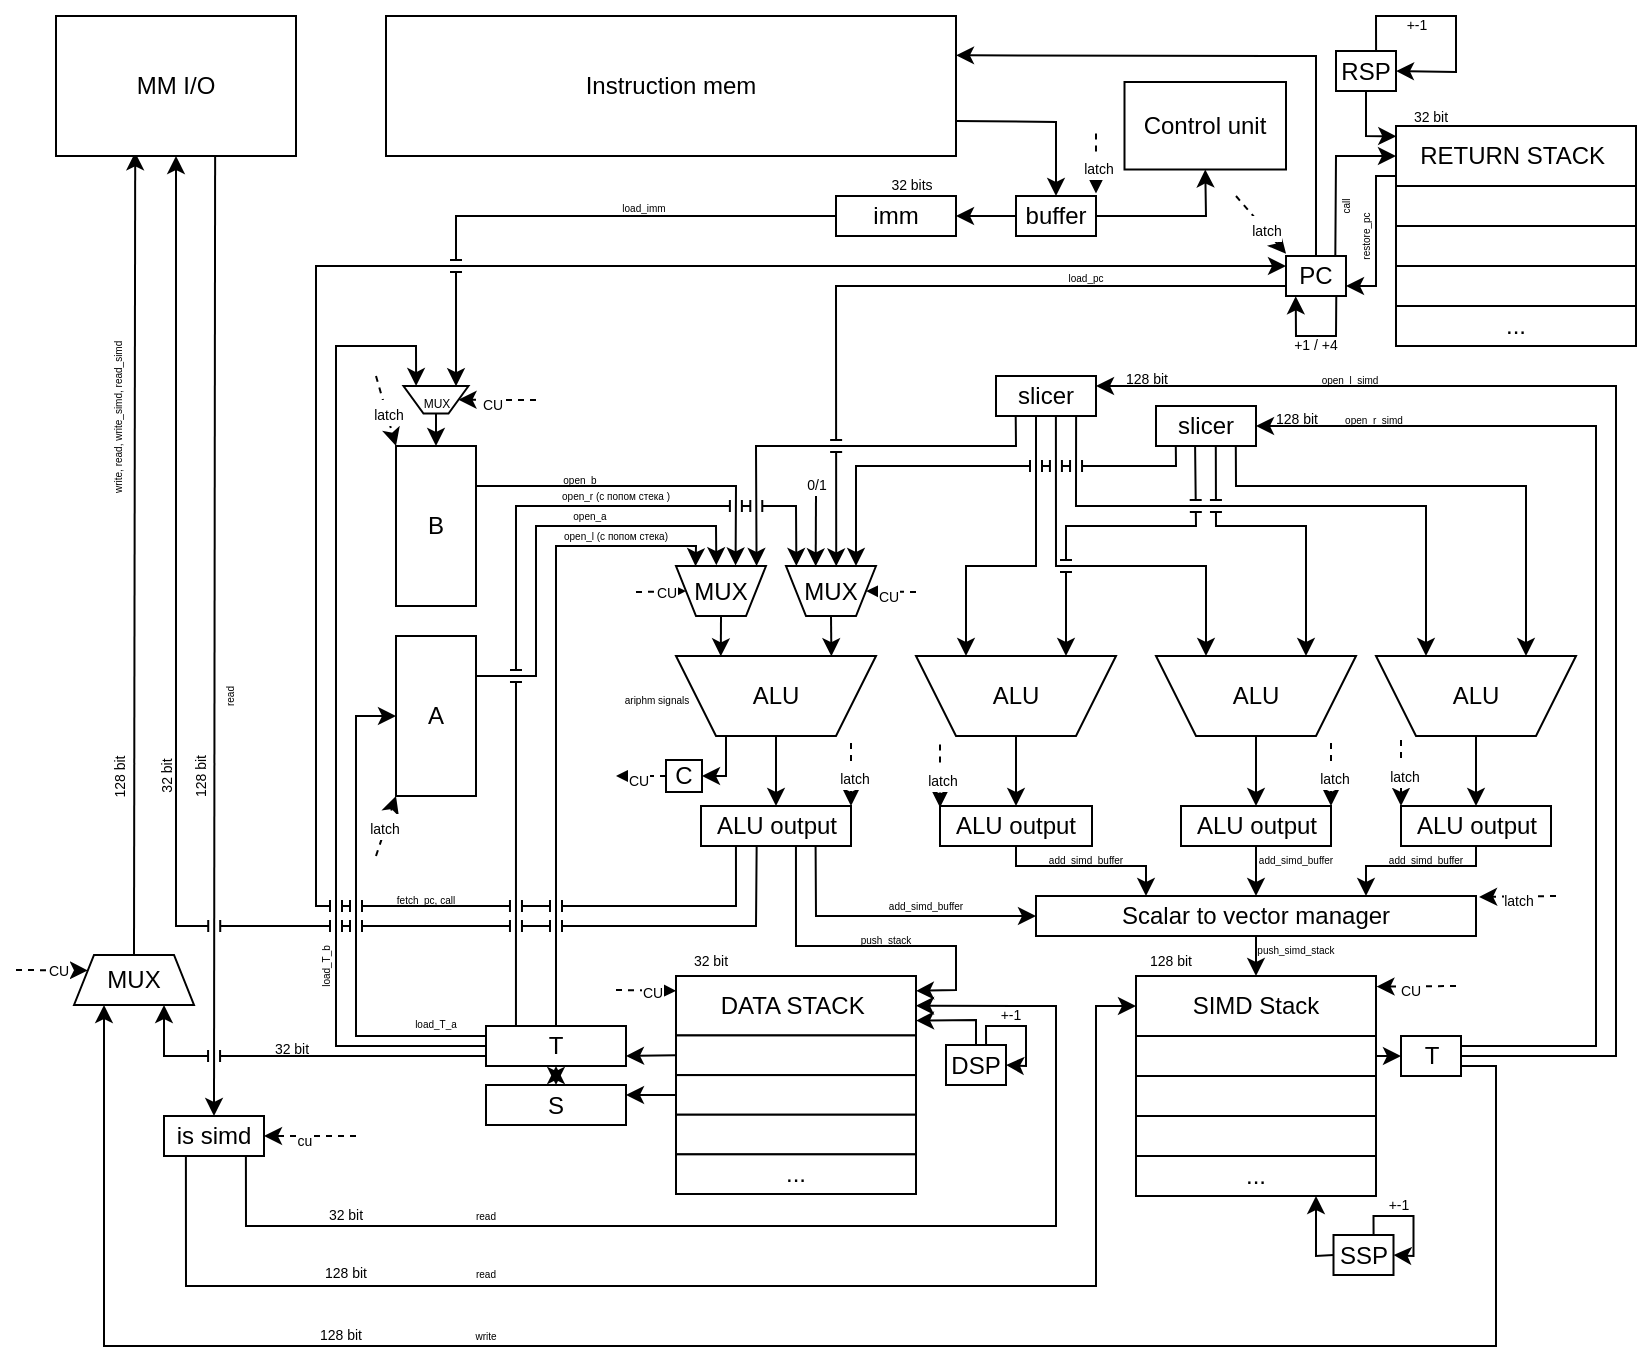 <mxfile version="27.1.6">
  <diagram name="Страница — 1" id="JnpaPxaXQyiIW6cOUBVI">
    <mxGraphModel dx="1426" dy="751" grid="1" gridSize="10" guides="1" tooltips="1" connect="1" arrows="1" fold="1" page="1" pageScale="1" pageWidth="827" pageHeight="1169" math="0" shadow="0">
      <root>
        <mxCell id="0" />
        <mxCell id="1" parent="0" />
        <mxCell id="nMO1Z7atDTx5WmmdcygW-94" value="" style="endArrow=classic;html=1;rounded=0;entryX=0.105;entryY=1.001;entryDx=0;entryDy=0;jumpStyle=line;entryPerimeter=0;exitX=0.197;exitY=0.997;exitDx=0;exitDy=0;exitPerimeter=0;" edge="1" parent="1" source="nMO1Z7atDTx5WmmdcygW-88" target="nMO1Z7atDTx5WmmdcygW-34">
          <mxGeometry width="50" height="50" relative="1" as="geometry">
            <mxPoint x="979.93" y="725" as="sourcePoint" />
            <mxPoint x="979.93" y="745" as="targetPoint" />
            <Array as="points">
              <mxPoint x="980" y="745" />
              <mxPoint x="850" y="745" />
            </Array>
          </mxGeometry>
        </mxCell>
        <mxCell id="nMO1Z7atDTx5WmmdcygW-2" value="C" style="rounded=0;whiteSpace=wrap;html=1;" vertex="1" parent="1">
          <mxGeometry x="805" y="902" width="18" height="16" as="geometry" />
        </mxCell>
        <mxCell id="nMO1Z7atDTx5WmmdcygW-3" value="АLU" style="shape=trapezoid;perimeter=trapezoidPerimeter;whiteSpace=wrap;html=1;fixedSize=1;size=20;direction=west;" vertex="1" parent="1">
          <mxGeometry x="810" y="850" width="100" height="40" as="geometry" />
        </mxCell>
        <mxCell id="nMO1Z7atDTx5WmmdcygW-4" value="B" style="rounded=0;whiteSpace=wrap;html=1;" vertex="1" parent="1">
          <mxGeometry x="670" y="745" width="40" height="80" as="geometry" />
        </mxCell>
        <mxCell id="nMO1Z7atDTx5WmmdcygW-5" value="" style="endArrow=classic;html=1;rounded=0;exitX=0.75;exitY=0;exitDx=0;exitDy=0;entryX=1;entryY=0.5;entryDx=0;entryDy=0;" edge="1" parent="1" source="nMO1Z7atDTx5WmmdcygW-3" target="nMO1Z7atDTx5WmmdcygW-2">
          <mxGeometry width="50" height="50" relative="1" as="geometry">
            <mxPoint x="885" y="960" as="sourcePoint" />
            <mxPoint x="935" y="910" as="targetPoint" />
            <Array as="points">
              <mxPoint x="835" y="910" />
            </Array>
          </mxGeometry>
        </mxCell>
        <mxCell id="nMO1Z7atDTx5WmmdcygW-7" value="T" style="rounded=0;whiteSpace=wrap;html=1;" vertex="1" parent="1">
          <mxGeometry x="715" y="1035" width="70" height="20" as="geometry" />
        </mxCell>
        <mxCell id="nMO1Z7atDTx5WmmdcygW-8" value="" style="group" vertex="1" connectable="0" parent="1">
          <mxGeometry x="810" y="1010" width="120" height="109" as="geometry" />
        </mxCell>
        <mxCell id="nMO1Z7atDTx5WmmdcygW-9" value="DATA STACK&amp;nbsp;" style="rounded=0;whiteSpace=wrap;html=1;" vertex="1" parent="nMO1Z7atDTx5WmmdcygW-8">
          <mxGeometry width="120" height="29.727" as="geometry" />
        </mxCell>
        <mxCell id="nMO1Z7atDTx5WmmdcygW-10" value="" style="rounded=0;whiteSpace=wrap;html=1;" vertex="1" parent="nMO1Z7atDTx5WmmdcygW-8">
          <mxGeometry y="29.727" width="120" height="19.818" as="geometry" />
        </mxCell>
        <mxCell id="nMO1Z7atDTx5WmmdcygW-11" value="" style="rounded=0;whiteSpace=wrap;html=1;" vertex="1" parent="nMO1Z7atDTx5WmmdcygW-8">
          <mxGeometry y="49.545" width="120" height="19.818" as="geometry" />
        </mxCell>
        <mxCell id="nMO1Z7atDTx5WmmdcygW-12" value="" style="rounded=0;whiteSpace=wrap;html=1;" vertex="1" parent="nMO1Z7atDTx5WmmdcygW-8">
          <mxGeometry y="69.364" width="120" height="19.818" as="geometry" />
        </mxCell>
        <mxCell id="nMO1Z7atDTx5WmmdcygW-13" value="..." style="rounded=0;whiteSpace=wrap;html=1;" vertex="1" parent="nMO1Z7atDTx5WmmdcygW-8">
          <mxGeometry y="89.182" width="120" height="19.818" as="geometry" />
        </mxCell>
        <mxCell id="nMO1Z7atDTx5WmmdcygW-14" value="" style="group" vertex="1" connectable="0" parent="1">
          <mxGeometry x="1170" y="585" width="120" height="110" as="geometry" />
        </mxCell>
        <mxCell id="nMO1Z7atDTx5WmmdcygW-15" value="RETURN STACK&amp;nbsp;" style="rounded=0;whiteSpace=wrap;html=1;" vertex="1" parent="nMO1Z7atDTx5WmmdcygW-14">
          <mxGeometry width="120" height="30" as="geometry" />
        </mxCell>
        <mxCell id="nMO1Z7atDTx5WmmdcygW-16" value="" style="rounded=0;whiteSpace=wrap;html=1;" vertex="1" parent="nMO1Z7atDTx5WmmdcygW-14">
          <mxGeometry y="30" width="120" height="20" as="geometry" />
        </mxCell>
        <mxCell id="nMO1Z7atDTx5WmmdcygW-17" value="" style="rounded=0;whiteSpace=wrap;html=1;" vertex="1" parent="nMO1Z7atDTx5WmmdcygW-14">
          <mxGeometry y="50" width="120" height="20" as="geometry" />
        </mxCell>
        <mxCell id="nMO1Z7atDTx5WmmdcygW-18" value="" style="rounded=0;whiteSpace=wrap;html=1;" vertex="1" parent="nMO1Z7atDTx5WmmdcygW-14">
          <mxGeometry y="70" width="120" height="20" as="geometry" />
        </mxCell>
        <mxCell id="nMO1Z7atDTx5WmmdcygW-19" value="..." style="rounded=0;whiteSpace=wrap;html=1;" vertex="1" parent="nMO1Z7atDTx5WmmdcygW-14">
          <mxGeometry y="90" width="120" height="20" as="geometry" />
        </mxCell>
        <mxCell id="nMO1Z7atDTx5WmmdcygW-20" value="" style="endArrow=classic;html=1;rounded=0;exitX=0;exitY=0.5;exitDx=0;exitDy=0;entryX=1;entryY=0.75;entryDx=0;entryDy=0;" edge="1" parent="1" source="nMO1Z7atDTx5WmmdcygW-10" target="nMO1Z7atDTx5WmmdcygW-7">
          <mxGeometry width="50" height="50" relative="1" as="geometry">
            <mxPoint x="830" y="1105" as="sourcePoint" />
            <mxPoint x="880" y="1055" as="targetPoint" />
          </mxGeometry>
        </mxCell>
        <mxCell id="nMO1Z7atDTx5WmmdcygW-21" value="" style="endArrow=classic;html=1;rounded=0;exitX=0.5;exitY=0;exitDx=0;exitDy=0;entryX=1;entryY=0.75;entryDx=0;entryDy=0;" edge="1" parent="1" source="nMO1Z7atDTx5WmmdcygW-28" target="nMO1Z7atDTx5WmmdcygW-9">
          <mxGeometry width="50" height="50" relative="1" as="geometry">
            <mxPoint x="1055" y="1145" as="sourcePoint" />
            <mxPoint x="915" y="1032.295" as="targetPoint" />
            <Array as="points">
              <mxPoint x="960" y="1032" />
            </Array>
          </mxGeometry>
        </mxCell>
        <mxCell id="nMO1Z7atDTx5WmmdcygW-22" value="" style="endArrow=classic;html=1;rounded=0;exitX=0.5;exitY=1;exitDx=0;exitDy=0;entryX=0.001;entryY=0.171;entryDx=0;entryDy=0;entryPerimeter=0;" edge="1" parent="1" source="nMO1Z7atDTx5WmmdcygW-25" target="nMO1Z7atDTx5WmmdcygW-15">
          <mxGeometry width="50" height="50" relative="1" as="geometry">
            <mxPoint x="1465" y="665" as="sourcePoint" />
            <mxPoint x="1170" y="520" as="targetPoint" />
            <Array as="points">
              <mxPoint x="1155" y="590" />
            </Array>
          </mxGeometry>
        </mxCell>
        <mxCell id="nMO1Z7atDTx5WmmdcygW-23" value="A" style="rounded=0;whiteSpace=wrap;html=1;" vertex="1" parent="1">
          <mxGeometry x="670" y="840" width="40" height="80" as="geometry" />
        </mxCell>
        <mxCell id="nMO1Z7atDTx5WmmdcygW-24" value="+-1" style="text;html=1;align=center;verticalAlign=middle;whiteSpace=wrap;rounded=0;fontSize=7;" vertex="1" parent="1">
          <mxGeometry x="1172.5" y="530" width="15" height="10" as="geometry" />
        </mxCell>
        <mxCell id="nMO1Z7atDTx5WmmdcygW-25" value="RSP" style="rounded=0;whiteSpace=wrap;html=1;" vertex="1" parent="1">
          <mxGeometry x="1140" y="547.5" width="30" height="20" as="geometry" />
        </mxCell>
        <mxCell id="nMO1Z7atDTx5WmmdcygW-26" value="" style="endArrow=classic;html=1;rounded=0;exitX=0.668;exitY=0.009;exitDx=0;exitDy=0;entryX=1;entryY=0.5;entryDx=0;entryDy=0;exitPerimeter=0;" edge="1" parent="1" source="nMO1Z7atDTx5WmmdcygW-25" target="nMO1Z7atDTx5WmmdcygW-25">
          <mxGeometry width="50" height="50" relative="1" as="geometry">
            <mxPoint x="1213.75" y="436.5" as="sourcePoint" />
            <mxPoint x="1228.75" y="441.5" as="targetPoint" />
            <Array as="points">
              <mxPoint x="1160" y="530" />
              <mxPoint x="1200" y="530" />
              <mxPoint x="1200" y="558" />
            </Array>
          </mxGeometry>
        </mxCell>
        <mxCell id="nMO1Z7atDTx5WmmdcygW-27" value="+-1" style="text;html=1;align=center;verticalAlign=middle;whiteSpace=wrap;rounded=0;fontSize=7;" vertex="1" parent="1">
          <mxGeometry x="970" y="1025" width="15" height="10" as="geometry" />
        </mxCell>
        <mxCell id="nMO1Z7atDTx5WmmdcygW-28" value="DSP" style="rounded=0;whiteSpace=wrap;html=1;" vertex="1" parent="1">
          <mxGeometry x="945" y="1044.5" width="30" height="20" as="geometry" />
        </mxCell>
        <mxCell id="nMO1Z7atDTx5WmmdcygW-29" value="" style="endArrow=classic;html=1;rounded=0;exitX=0.668;exitY=0.009;exitDx=0;exitDy=0;entryX=1;entryY=0.5;entryDx=0;entryDy=0;exitPerimeter=0;" edge="1" parent="1" source="nMO1Z7atDTx5WmmdcygW-28" target="nMO1Z7atDTx5WmmdcygW-28">
          <mxGeometry width="50" height="50" relative="1" as="geometry">
            <mxPoint x="975" y="1039.5" as="sourcePoint" />
            <mxPoint x="990" y="1044.5" as="targetPoint" />
            <Array as="points">
              <mxPoint x="965" y="1035" />
              <mxPoint x="985" y="1035" />
              <mxPoint x="985" y="1055" />
            </Array>
          </mxGeometry>
        </mxCell>
        <mxCell id="nMO1Z7atDTx5WmmdcygW-30" value="S" style="rounded=0;whiteSpace=wrap;html=1;" vertex="1" parent="1">
          <mxGeometry x="715" y="1064.5" width="70" height="20" as="geometry" />
        </mxCell>
        <mxCell id="nMO1Z7atDTx5WmmdcygW-31" value="" style="endArrow=classic;html=1;rounded=0;exitX=0;exitY=0.5;exitDx=0;exitDy=0;entryX=1;entryY=0.25;entryDx=0;entryDy=0;" edge="1" parent="1" source="nMO1Z7atDTx5WmmdcygW-11" target="nMO1Z7atDTx5WmmdcygW-30">
          <mxGeometry width="50" height="50" relative="1" as="geometry">
            <mxPoint x="935" y="1050" as="sourcePoint" />
            <mxPoint x="840" y="1075" as="targetPoint" />
          </mxGeometry>
        </mxCell>
        <mxCell id="nMO1Z7atDTx5WmmdcygW-32" value="" style="endArrow=classic;html=1;rounded=0;exitX=1;exitY=0.25;exitDx=0;exitDy=0;entryX=0.338;entryY=1.011;entryDx=0;entryDy=0;entryPerimeter=0;" edge="1" parent="1" source="nMO1Z7atDTx5WmmdcygW-4" target="nMO1Z7atDTx5WmmdcygW-34">
          <mxGeometry width="50" height="50" relative="1" as="geometry">
            <mxPoint x="780" y="835" as="sourcePoint" />
            <mxPoint x="900" y="805" as="targetPoint" />
            <Array as="points">
              <mxPoint x="840" y="765" />
            </Array>
          </mxGeometry>
        </mxCell>
        <mxCell id="nMO1Z7atDTx5WmmdcygW-33" value="MUX" style="shape=trapezoid;perimeter=trapezoidPerimeter;whiteSpace=wrap;html=1;fixedSize=1;direction=west;size=10;" vertex="1" parent="1">
          <mxGeometry x="865" y="805" width="45" height="25" as="geometry" />
        </mxCell>
        <mxCell id="nMO1Z7atDTx5WmmdcygW-34" value="MUX" style="shape=trapezoid;perimeter=trapezoidPerimeter;whiteSpace=wrap;html=1;fixedSize=1;direction=west;size=10;" vertex="1" parent="1">
          <mxGeometry x="810" y="805" width="45" height="25" as="geometry" />
        </mxCell>
        <mxCell id="nMO1Z7atDTx5WmmdcygW-35" value="" style="endArrow=classic;html=1;rounded=0;exitX=0.5;exitY=0;exitDx=0;exitDy=0;entryX=0.223;entryY=0.997;entryDx=0;entryDy=0;entryPerimeter=0;" edge="1" parent="1" source="nMO1Z7atDTx5WmmdcygW-33" target="nMO1Z7atDTx5WmmdcygW-3">
          <mxGeometry width="50" height="50" relative="1" as="geometry">
            <mxPoint x="1020" y="855" as="sourcePoint" />
            <mxPoint x="1070" y="805" as="targetPoint" />
          </mxGeometry>
        </mxCell>
        <mxCell id="nMO1Z7atDTx5WmmdcygW-36" value="" style="endArrow=classic;html=1;rounded=0;exitX=0.5;exitY=0;exitDx=0;exitDy=0;entryX=0.783;entryY=0.996;entryDx=0;entryDy=0;entryPerimeter=0;" edge="1" parent="1" source="nMO1Z7atDTx5WmmdcygW-7" target="nMO1Z7atDTx5WmmdcygW-34">
          <mxGeometry width="50" height="50" relative="1" as="geometry">
            <mxPoint x="750" y="1005" as="sourcePoint" />
            <mxPoint x="760" y="855" as="targetPoint" />
            <Array as="points">
              <mxPoint x="750" y="1005" />
              <mxPoint x="750" y="795" />
              <mxPoint x="820" y="795" />
            </Array>
          </mxGeometry>
        </mxCell>
        <mxCell id="nMO1Z7atDTx5WmmdcygW-37" value="" style="endArrow=classic;html=1;rounded=0;entryX=0.552;entryY=1.016;entryDx=0;entryDy=0;entryPerimeter=0;exitX=1;exitY=0.25;exitDx=0;exitDy=0;" edge="1" parent="1" source="nMO1Z7atDTx5WmmdcygW-23" target="nMO1Z7atDTx5WmmdcygW-34">
          <mxGeometry width="50" height="50" relative="1" as="geometry">
            <mxPoint x="710" y="840" as="sourcePoint" />
            <mxPoint x="830" y="815" as="targetPoint" />
            <Array as="points">
              <mxPoint x="740" y="860" />
              <mxPoint x="740" y="785" />
              <mxPoint x="830" y="785" />
            </Array>
          </mxGeometry>
        </mxCell>
        <mxCell id="nMO1Z7atDTx5WmmdcygW-38" value="" style="endArrow=classic;html=1;rounded=0;exitX=0.214;exitY=-0.028;exitDx=0;exitDy=0;entryX=0.885;entryY=1.001;entryDx=0;entryDy=0;exitPerimeter=0;jumpStyle=line;entryPerimeter=0;" edge="1" parent="1" source="nMO1Z7atDTx5WmmdcygW-7" target="nMO1Z7atDTx5WmmdcygW-33">
          <mxGeometry width="50" height="50" relative="1" as="geometry">
            <mxPoint x="690" y="1035" as="sourcePoint" />
            <mxPoint x="740" y="985" as="targetPoint" />
            <Array as="points">
              <mxPoint x="730" y="1025" />
              <mxPoint x="730" y="775" />
              <mxPoint x="870" y="775" />
            </Array>
          </mxGeometry>
        </mxCell>
        <mxCell id="nMO1Z7atDTx5WmmdcygW-39" value="" style="endArrow=classic;html=1;rounded=0;exitX=0.5;exitY=0;exitDx=0;exitDy=0;entryX=0.776;entryY=0.996;entryDx=0;entryDy=0;entryPerimeter=0;" edge="1" parent="1" source="nMO1Z7atDTx5WmmdcygW-34" target="nMO1Z7atDTx5WmmdcygW-3">
          <mxGeometry width="50" height="50" relative="1" as="geometry">
            <mxPoint x="810" y="885" as="sourcePoint" />
            <mxPoint x="860" y="835" as="targetPoint" />
          </mxGeometry>
        </mxCell>
        <mxCell id="nMO1Z7atDTx5WmmdcygW-40" value="ALU output" style="rounded=0;whiteSpace=wrap;html=1;" vertex="1" parent="1">
          <mxGeometry x="822.5" y="925" width="75" height="20" as="geometry" />
        </mxCell>
        <mxCell id="nMO1Z7atDTx5WmmdcygW-41" value="" style="endArrow=classic;html=1;rounded=0;exitX=0.5;exitY=0;exitDx=0;exitDy=0;entryX=0.5;entryY=0;entryDx=0;entryDy=0;" edge="1" parent="1" source="nMO1Z7atDTx5WmmdcygW-3" target="nMO1Z7atDTx5WmmdcygW-40">
          <mxGeometry width="50" height="50" relative="1" as="geometry">
            <mxPoint x="820" y="975" as="sourcePoint" />
            <mxPoint x="870" y="925" as="targetPoint" />
          </mxGeometry>
        </mxCell>
        <mxCell id="nMO1Z7atDTx5WmmdcygW-42" value="" style="endArrow=classic;html=1;rounded=0;exitX=0.633;exitY=1.017;exitDx=0;exitDy=0;entryX=1;entryY=0.25;entryDx=0;entryDy=0;exitPerimeter=0;" edge="1" parent="1" source="nMO1Z7atDTx5WmmdcygW-40" target="nMO1Z7atDTx5WmmdcygW-9">
          <mxGeometry width="50" height="50" relative="1" as="geometry">
            <mxPoint x="970" y="985" as="sourcePoint" />
            <mxPoint x="1020" y="935" as="targetPoint" />
            <Array as="points">
              <mxPoint x="870" y="995" />
              <mxPoint x="950" y="995" />
              <mxPoint x="950" y="1017" />
            </Array>
          </mxGeometry>
        </mxCell>
        <mxCell id="nMO1Z7atDTx5WmmdcygW-43" value="" style="endArrow=classic;html=1;rounded=0;exitX=0;exitY=0.75;exitDx=0;exitDy=0;jumpStyle=line;entryX=0.442;entryY=0.993;entryDx=0;entryDy=0;entryPerimeter=0;" edge="1" parent="1" source="nMO1Z7atDTx5WmmdcygW-122" target="nMO1Z7atDTx5WmmdcygW-33">
          <mxGeometry width="50" height="50" relative="1" as="geometry">
            <mxPoint x="1130" y="655" as="sourcePoint" />
            <mxPoint x="830" y="805" as="targetPoint" />
            <Array as="points">
              <mxPoint x="890" y="665" />
            </Array>
          </mxGeometry>
        </mxCell>
        <mxCell id="nMO1Z7atDTx5WmmdcygW-44" value="" style="endArrow=classic;html=1;rounded=0;entryX=0;entryY=0.5;entryDx=0;entryDy=0;exitX=0;exitY=0.25;exitDx=0;exitDy=0;" edge="1" parent="1" source="nMO1Z7atDTx5WmmdcygW-7" target="nMO1Z7atDTx5WmmdcygW-23">
          <mxGeometry width="50" height="50" relative="1" as="geometry">
            <mxPoint x="650" y="1045" as="sourcePoint" />
            <mxPoint x="690" y="995" as="targetPoint" />
            <Array as="points">
              <mxPoint x="650" y="1040" />
              <mxPoint x="650" y="880" />
            </Array>
          </mxGeometry>
        </mxCell>
        <mxCell id="nMO1Z7atDTx5WmmdcygW-45" value="" style="endArrow=classic;startArrow=classic;html=1;rounded=0;entryX=0.5;entryY=1;entryDx=0;entryDy=0;exitX=0.5;exitY=0;exitDx=0;exitDy=0;" edge="1" parent="1" source="nMO1Z7atDTx5WmmdcygW-30" target="nMO1Z7atDTx5WmmdcygW-7">
          <mxGeometry width="50" height="50" relative="1" as="geometry">
            <mxPoint x="780" y="1135" as="sourcePoint" />
            <mxPoint x="830" y="1085" as="targetPoint" />
          </mxGeometry>
        </mxCell>
        <mxCell id="nMO1Z7atDTx5WmmdcygW-46" value="" style="endArrow=classic;html=1;rounded=0;exitX=0.822;exitY=0.012;exitDx=0;exitDy=0;jumpStyle=line;entryX=0;entryY=0.5;entryDx=0;entryDy=0;exitPerimeter=0;" edge="1" parent="1" source="nMO1Z7atDTx5WmmdcygW-122" target="nMO1Z7atDTx5WmmdcygW-15">
          <mxGeometry width="50" height="50" relative="1" as="geometry">
            <mxPoint x="1224" y="675" as="sourcePoint" />
            <mxPoint x="1380" y="985" as="targetPoint" />
            <Array as="points">
              <mxPoint x="1140" y="600" />
            </Array>
          </mxGeometry>
        </mxCell>
        <mxCell id="nMO1Z7atDTx5WmmdcygW-47" value="" style="endArrow=classic;html=1;rounded=0;entryX=1;entryY=0.75;entryDx=0;entryDy=0;jumpStyle=line;exitX=0.004;exitY=0.835;exitDx=0;exitDy=0;exitPerimeter=0;" edge="1" parent="1" source="nMO1Z7atDTx5WmmdcygW-15" target="nMO1Z7atDTx5WmmdcygW-122">
          <mxGeometry width="50" height="50" relative="1" as="geometry">
            <mxPoint x="1280" y="670" as="sourcePoint" />
            <mxPoint x="1250" y="675" as="targetPoint" />
            <Array as="points">
              <mxPoint x="1160" y="610" />
              <mxPoint x="1160" y="665" />
            </Array>
          </mxGeometry>
        </mxCell>
        <mxCell id="nMO1Z7atDTx5WmmdcygW-48" value="&lt;font style=&quot;font-size: 5px;&quot;&gt;load_imm&lt;/font&gt;" style="text;html=1;align=center;verticalAlign=middle;whiteSpace=wrap;rounded=0;" vertex="1" parent="1">
          <mxGeometry x="780" y="618.75" width="27.5" height="10" as="geometry" />
        </mxCell>
        <mxCell id="nMO1Z7atDTx5WmmdcygW-49" value="&lt;font style=&quot;font-size: 5px;&quot;&gt;open_b&lt;/font&gt;" style="text;html=1;align=center;verticalAlign=middle;whiteSpace=wrap;rounded=0;" vertex="1" parent="1">
          <mxGeometry x="747.5" y="755" width="27.5" height="10" as="geometry" />
        </mxCell>
        <mxCell id="nMO1Z7atDTx5WmmdcygW-50" value="&lt;font style=&quot;font-size: 5px;&quot;&gt;open_r (с попом стека )&lt;/font&gt;" style="text;html=1;align=center;verticalAlign=middle;whiteSpace=wrap;rounded=0;" vertex="1" parent="1">
          <mxGeometry x="750" y="760" width="60" height="15" as="geometry" />
        </mxCell>
        <mxCell id="nMO1Z7atDTx5WmmdcygW-51" value="&lt;font style=&quot;font-size: 5px;&quot;&gt;open_a&lt;/font&gt;" style="text;html=1;align=center;verticalAlign=middle;whiteSpace=wrap;rounded=0;" vertex="1" parent="1">
          <mxGeometry x="752.5" y="765" width="27.5" height="25" as="geometry" />
        </mxCell>
        <mxCell id="nMO1Z7atDTx5WmmdcygW-52" value="&lt;font style=&quot;font-size: 5px;&quot;&gt;open_l (с попом стека)&lt;/font&gt;" style="text;html=1;align=center;verticalAlign=middle;whiteSpace=wrap;rounded=0;" vertex="1" parent="1">
          <mxGeometry x="750" y="775" width="60" height="25" as="geometry" />
        </mxCell>
        <mxCell id="nMO1Z7atDTx5WmmdcygW-53" value="&lt;font style=&quot;font-size: 5px; line-height: 130%;&quot;&gt;ariphm signals&lt;/font&gt;" style="text;html=1;align=center;verticalAlign=middle;whiteSpace=wrap;rounded=0;direction=west;" vertex="1" parent="1">
          <mxGeometry x="772.5" y="866.25" width="55" height="7.5" as="geometry" />
        </mxCell>
        <mxCell id="nMO1Z7atDTx5WmmdcygW-54" value="&lt;span style=&quot;font-size: 5px;&quot;&gt;load_T_a&lt;/span&gt;" style="text;html=1;align=center;verticalAlign=middle;whiteSpace=wrap;rounded=0;direction=west;" vertex="1" parent="1">
          <mxGeometry x="665" y="1019.5" width="50" height="25" as="geometry" />
        </mxCell>
        <mxCell id="nMO1Z7atDTx5WmmdcygW-55" value="&lt;span style=&quot;font-size: 5px;&quot;&gt;load_T_b&lt;/span&gt;" style="text;html=1;align=center;verticalAlign=bottom;whiteSpace=wrap;rounded=0;direction=west;flipV=0;flipH=0;spacing=0;horizontal=0;" vertex="1" parent="1">
          <mxGeometry x="610" y="1000" width="30" height="10" as="geometry" />
        </mxCell>
        <mxCell id="nMO1Z7atDTx5WmmdcygW-56" value="&lt;span style=&quot;font-size: 5px;&quot;&gt;load_pc&lt;/span&gt;" style="text;html=1;align=center;verticalAlign=middle;whiteSpace=wrap;rounded=0;direction=west;" vertex="1" parent="1">
          <mxGeometry x="990" y="655" width="50" height="7.5" as="geometry" />
        </mxCell>
        <mxCell id="nMO1Z7atDTx5WmmdcygW-57" value="&lt;span style=&quot;font-size: 5px;&quot;&gt;push_stack&lt;/span&gt;" style="text;html=1;align=center;verticalAlign=middle;whiteSpace=wrap;rounded=0;direction=west;" vertex="1" parent="1">
          <mxGeometry x="890" y="980" width="50" height="20" as="geometry" />
        </mxCell>
        <mxCell id="nMO1Z7atDTx5WmmdcygW-58" value="&lt;span style=&quot;font-size: 5px;&quot;&gt;fetch_pc, call&lt;/span&gt;" style="text;html=1;align=center;verticalAlign=middle;whiteSpace=wrap;rounded=0;direction=west;" vertex="1" parent="1">
          <mxGeometry x="660" y="965" width="50" height="10" as="geometry" />
        </mxCell>
        <mxCell id="nMO1Z7atDTx5WmmdcygW-59" value="&lt;span style=&quot;font-size: 5px;&quot;&gt;restore_pc&lt;/span&gt;" style="text;html=1;align=center;verticalAlign=bottom;whiteSpace=wrap;rounded=0;direction=west;flipV=0;flipH=0;spacing=0;horizontal=0;" vertex="1" parent="1">
          <mxGeometry x="1150" y="635" width="10" height="10" as="geometry" />
        </mxCell>
        <mxCell id="nMO1Z7atDTx5WmmdcygW-60" value="&lt;span style=&quot;font-size: 5px;&quot;&gt;call&lt;/span&gt;" style="text;html=1;align=center;verticalAlign=bottom;whiteSpace=wrap;rounded=0;direction=west;flipV=0;flipH=0;spacing=0;horizontal=0;" vertex="1" parent="1">
          <mxGeometry x="1140" y="620" width="10" height="10" as="geometry" />
        </mxCell>
        <mxCell id="nMO1Z7atDTx5WmmdcygW-61" value="&lt;span style=&quot;font-size: 5px;&quot;&gt;write, read, write_simd, read_simd&amp;nbsp;&lt;/span&gt;" style="text;html=1;align=center;verticalAlign=middle;whiteSpace=wrap;rounded=0;direction=west;rotation=-90;" vertex="1" parent="1">
          <mxGeometry x="478.75" y="721.25" width="100" height="17.5" as="geometry" />
        </mxCell>
        <mxCell id="nMO1Z7atDTx5WmmdcygW-62" value="" style="group" vertex="1" connectable="0" parent="1">
          <mxGeometry x="1040" y="1010" width="120" height="110" as="geometry" />
        </mxCell>
        <mxCell id="nMO1Z7atDTx5WmmdcygW-63" value="SIMD Stack" style="rounded=0;whiteSpace=wrap;html=1;" vertex="1" parent="nMO1Z7atDTx5WmmdcygW-62">
          <mxGeometry width="120" height="30" as="geometry" />
        </mxCell>
        <mxCell id="nMO1Z7atDTx5WmmdcygW-64" value="" style="rounded=0;whiteSpace=wrap;html=1;" vertex="1" parent="nMO1Z7atDTx5WmmdcygW-62">
          <mxGeometry y="30" width="120" height="20" as="geometry" />
        </mxCell>
        <mxCell id="nMO1Z7atDTx5WmmdcygW-65" value="" style="rounded=0;whiteSpace=wrap;html=1;" vertex="1" parent="nMO1Z7atDTx5WmmdcygW-62">
          <mxGeometry y="50" width="120" height="20" as="geometry" />
        </mxCell>
        <mxCell id="nMO1Z7atDTx5WmmdcygW-66" value="" style="rounded=0;whiteSpace=wrap;html=1;" vertex="1" parent="nMO1Z7atDTx5WmmdcygW-62">
          <mxGeometry y="70" width="120" height="20" as="geometry" />
        </mxCell>
        <mxCell id="nMO1Z7atDTx5WmmdcygW-67" value="..." style="rounded=0;whiteSpace=wrap;html=1;" vertex="1" parent="nMO1Z7atDTx5WmmdcygW-62">
          <mxGeometry y="90" width="120" height="20" as="geometry" />
        </mxCell>
        <mxCell id="nMO1Z7atDTx5WmmdcygW-68" value="Scalar to vector manager" style="rounded=0;whiteSpace=wrap;html=1;" vertex="1" parent="1">
          <mxGeometry x="990" y="970" width="220" height="20" as="geometry" />
        </mxCell>
        <mxCell id="nMO1Z7atDTx5WmmdcygW-69" value="" style="endArrow=classic;html=1;rounded=0;entryX=0.5;entryY=0;entryDx=0;entryDy=0;exitX=0.5;exitY=1;exitDx=0;exitDy=0;" edge="1" parent="1" source="nMO1Z7atDTx5WmmdcygW-68" target="nMO1Z7atDTx5WmmdcygW-63">
          <mxGeometry width="50" height="50" relative="1" as="geometry">
            <mxPoint x="1100" y="995" as="sourcePoint" />
            <mxPoint x="1150" y="965" as="targetPoint" />
            <Array as="points">
              <mxPoint x="1100" y="1005" />
            </Array>
          </mxGeometry>
        </mxCell>
        <mxCell id="nMO1Z7atDTx5WmmdcygW-70" value="АLU" style="shape=trapezoid;perimeter=trapezoidPerimeter;whiteSpace=wrap;html=1;fixedSize=1;size=20;direction=west;" vertex="1" parent="1">
          <mxGeometry x="930" y="850" width="100" height="40" as="geometry" />
        </mxCell>
        <mxCell id="nMO1Z7atDTx5WmmdcygW-71" value="АLU" style="shape=trapezoid;perimeter=trapezoidPerimeter;whiteSpace=wrap;html=1;fixedSize=1;size=20;direction=west;" vertex="1" parent="1">
          <mxGeometry x="1050" y="850" width="100" height="40" as="geometry" />
        </mxCell>
        <mxCell id="nMO1Z7atDTx5WmmdcygW-72" value="АLU" style="shape=trapezoid;perimeter=trapezoidPerimeter;whiteSpace=wrap;html=1;fixedSize=1;size=20;direction=west;" vertex="1" parent="1">
          <mxGeometry x="1160" y="850" width="100" height="40" as="geometry" />
        </mxCell>
        <mxCell id="nMO1Z7atDTx5WmmdcygW-73" value="&lt;span style=&quot;font-size: 5px;&quot;&gt;push_simd_stack&lt;/span&gt;" style="text;html=1;align=center;verticalAlign=middle;whiteSpace=wrap;rounded=0;direction=west;" vertex="1" parent="1">
          <mxGeometry x="1095" y="985" width="50" height="20" as="geometry" />
        </mxCell>
        <mxCell id="nMO1Z7atDTx5WmmdcygW-74" value="ALU output" style="rounded=0;whiteSpace=wrap;html=1;" vertex="1" parent="1">
          <mxGeometry x="942" y="925" width="76" height="20" as="geometry" />
        </mxCell>
        <mxCell id="nMO1Z7atDTx5WmmdcygW-75" value="ALU output" style="rounded=0;whiteSpace=wrap;html=1;" vertex="1" parent="1">
          <mxGeometry x="1062.5" y="925" width="75" height="20" as="geometry" />
        </mxCell>
        <mxCell id="nMO1Z7atDTx5WmmdcygW-76" value="ALU output" style="rounded=0;whiteSpace=wrap;html=1;" vertex="1" parent="1">
          <mxGeometry x="1172.5" y="925" width="75" height="20" as="geometry" />
        </mxCell>
        <mxCell id="nMO1Z7atDTx5WmmdcygW-77" value="" style="endArrow=classic;html=1;rounded=0;exitX=0.764;exitY=1.013;exitDx=0;exitDy=0;exitPerimeter=0;entryX=0;entryY=0.5;entryDx=0;entryDy=0;" edge="1" parent="1" source="nMO1Z7atDTx5WmmdcygW-40" target="nMO1Z7atDTx5WmmdcygW-68">
          <mxGeometry width="50" height="50" relative="1" as="geometry">
            <mxPoint x="910" y="975" as="sourcePoint" />
            <mxPoint x="980" y="935" as="targetPoint" />
            <Array as="points">
              <mxPoint x="880" y="980" />
            </Array>
          </mxGeometry>
        </mxCell>
        <mxCell id="nMO1Z7atDTx5WmmdcygW-78" value="" style="endArrow=classic;html=1;rounded=0;exitX=0.5;exitY=1;exitDx=0;exitDy=0;entryX=0.25;entryY=0;entryDx=0;entryDy=0;" edge="1" parent="1" source="nMO1Z7atDTx5WmmdcygW-74" target="nMO1Z7atDTx5WmmdcygW-68">
          <mxGeometry width="50" height="50" relative="1" as="geometry">
            <mxPoint x="1000" y="995" as="sourcePoint" />
            <mxPoint x="1050" y="945" as="targetPoint" />
            <Array as="points">
              <mxPoint x="980" y="955" />
              <mxPoint x="1045" y="955" />
            </Array>
          </mxGeometry>
        </mxCell>
        <mxCell id="nMO1Z7atDTx5WmmdcygW-79" value="" style="endArrow=classic;html=1;rounded=0;exitX=0.5;exitY=1;exitDx=0;exitDy=0;entryX=0.5;entryY=0;entryDx=0;entryDy=0;" edge="1" parent="1" source="nMO1Z7atDTx5WmmdcygW-75" target="nMO1Z7atDTx5WmmdcygW-68">
          <mxGeometry width="50" height="50" relative="1" as="geometry">
            <mxPoint x="1080" y="995" as="sourcePoint" />
            <mxPoint x="1130" y="945" as="targetPoint" />
          </mxGeometry>
        </mxCell>
        <mxCell id="nMO1Z7atDTx5WmmdcygW-80" value="" style="endArrow=classic;html=1;rounded=0;exitX=0.5;exitY=0;exitDx=0;exitDy=0;entryX=0.5;entryY=0;entryDx=0;entryDy=0;" edge="1" parent="1" source="nMO1Z7atDTx5WmmdcygW-72" target="nMO1Z7atDTx5WmmdcygW-76">
          <mxGeometry width="50" height="50" relative="1" as="geometry">
            <mxPoint x="1170" y="965" as="sourcePoint" />
            <mxPoint x="1220" y="915" as="targetPoint" />
          </mxGeometry>
        </mxCell>
        <mxCell id="nMO1Z7atDTx5WmmdcygW-81" value="" style="endArrow=classic;html=1;rounded=0;exitX=0.5;exitY=1;exitDx=0;exitDy=0;entryX=0.75;entryY=0;entryDx=0;entryDy=0;" edge="1" parent="1" source="nMO1Z7atDTx5WmmdcygW-76" target="nMO1Z7atDTx5WmmdcygW-68">
          <mxGeometry width="50" height="50" relative="1" as="geometry">
            <mxPoint x="1210" y="905" as="sourcePoint" />
            <mxPoint x="1213" y="940" as="targetPoint" />
            <Array as="points">
              <mxPoint x="1210" y="955" />
              <mxPoint x="1155" y="955" />
            </Array>
          </mxGeometry>
        </mxCell>
        <mxCell id="nMO1Z7atDTx5WmmdcygW-82" value="" style="endArrow=classic;html=1;rounded=0;exitX=0.5;exitY=0;exitDx=0;exitDy=0;entryX=0.5;entryY=0;entryDx=0;entryDy=0;" edge="1" parent="1" source="nMO1Z7atDTx5WmmdcygW-71" target="nMO1Z7atDTx5WmmdcygW-75">
          <mxGeometry width="50" height="50" relative="1" as="geometry">
            <mxPoint x="1105" y="900" as="sourcePoint" />
            <mxPoint x="1105" y="935" as="targetPoint" />
          </mxGeometry>
        </mxCell>
        <mxCell id="nMO1Z7atDTx5WmmdcygW-83" value="" style="endArrow=classic;html=1;rounded=0;exitX=0.5;exitY=0;exitDx=0;exitDy=0;entryX=0.5;entryY=0;entryDx=0;entryDy=0;" edge="1" parent="1" source="nMO1Z7atDTx5WmmdcygW-70" target="nMO1Z7atDTx5WmmdcygW-74">
          <mxGeometry width="50" height="50" relative="1" as="geometry">
            <mxPoint x="1100" y="915" as="sourcePoint" />
            <mxPoint x="1100" y="950" as="targetPoint" />
          </mxGeometry>
        </mxCell>
        <mxCell id="nMO1Z7atDTx5WmmdcygW-84" value="&lt;span style=&quot;font-size: 5px;&quot;&gt;add_simd_buffer&lt;/span&gt;" style="text;html=1;align=center;verticalAlign=middle;whiteSpace=wrap;rounded=0;direction=west;" vertex="1" parent="1">
          <mxGeometry x="910" y="965" width="50" height="15" as="geometry" />
        </mxCell>
        <mxCell id="nMO1Z7atDTx5WmmdcygW-85" value="&lt;span style=&quot;font-size: 5px;&quot;&gt;add_simd_buffer&lt;/span&gt;" style="text;html=1;align=center;verticalAlign=middle;whiteSpace=wrap;rounded=0;direction=west;" vertex="1" parent="1">
          <mxGeometry x="990" y="940" width="50" height="20" as="geometry" />
        </mxCell>
        <mxCell id="nMO1Z7atDTx5WmmdcygW-86" value="&lt;span style=&quot;font-size: 5px;&quot;&gt;add_simd_buffer&lt;/span&gt;" style="text;html=1;align=center;verticalAlign=middle;whiteSpace=wrap;rounded=0;direction=west;" vertex="1" parent="1">
          <mxGeometry x="1095" y="940" width="50" height="20" as="geometry" />
        </mxCell>
        <mxCell id="nMO1Z7atDTx5WmmdcygW-87" value="&lt;span style=&quot;font-size: 5px;&quot;&gt;add_simd_buffer&lt;/span&gt;" style="text;html=1;align=center;verticalAlign=middle;whiteSpace=wrap;rounded=0;direction=west;" vertex="1" parent="1">
          <mxGeometry x="1160" y="940" width="50" height="20" as="geometry" />
        </mxCell>
        <mxCell id="nMO1Z7atDTx5WmmdcygW-88" value="slicer" style="rounded=0;whiteSpace=wrap;html=1;" vertex="1" parent="1">
          <mxGeometry x="970" y="710" width="50" height="20" as="geometry" />
        </mxCell>
        <mxCell id="nMO1Z7atDTx5WmmdcygW-89" value="slicer" style="rounded=0;whiteSpace=wrap;html=1;" vertex="1" parent="1">
          <mxGeometry x="1050" y="725" width="50" height="20" as="geometry" />
        </mxCell>
        <mxCell id="nMO1Z7atDTx5WmmdcygW-90" value="T" style="rounded=0;whiteSpace=wrap;html=1;" vertex="1" parent="1">
          <mxGeometry x="1172.5" y="1040" width="30" height="20" as="geometry" />
        </mxCell>
        <mxCell id="nMO1Z7atDTx5WmmdcygW-91" value="" style="endArrow=classic;html=1;rounded=0;exitX=1;exitY=0.5;exitDx=0;exitDy=0;entryX=0;entryY=0.5;entryDx=0;entryDy=0;" edge="1" parent="1" source="nMO1Z7atDTx5WmmdcygW-64" target="nMO1Z7atDTx5WmmdcygW-90">
          <mxGeometry width="50" height="50" relative="1" as="geometry">
            <mxPoint x="1220" y="1065" as="sourcePoint" />
            <mxPoint x="1270" y="1015" as="targetPoint" />
          </mxGeometry>
        </mxCell>
        <mxCell id="nMO1Z7atDTx5WmmdcygW-92" value="" style="endArrow=classic;html=1;rounded=0;exitX=1;exitY=0.25;exitDx=0;exitDy=0;entryX=1;entryY=0.5;entryDx=0;entryDy=0;" edge="1" parent="1" source="nMO1Z7atDTx5WmmdcygW-90" target="nMO1Z7atDTx5WmmdcygW-89">
          <mxGeometry width="50" height="50" relative="1" as="geometry">
            <mxPoint x="1240" y="1025" as="sourcePoint" />
            <mxPoint x="1290" y="975" as="targetPoint" />
            <Array as="points">
              <mxPoint x="1270" y="1045" />
              <mxPoint x="1270" y="735" />
            </Array>
          </mxGeometry>
        </mxCell>
        <mxCell id="nMO1Z7atDTx5WmmdcygW-93" value="" style="endArrow=classic;html=1;rounded=0;exitX=1;exitY=0.5;exitDx=0;exitDy=0;entryX=1;entryY=0.25;entryDx=0;entryDy=0;" edge="1" parent="1" source="nMO1Z7atDTx5WmmdcygW-90" target="nMO1Z7atDTx5WmmdcygW-88">
          <mxGeometry width="50" height="50" relative="1" as="geometry">
            <mxPoint x="1200" y="1085" as="sourcePoint" />
            <mxPoint x="1290" y="745" as="targetPoint" />
            <Array as="points">
              <mxPoint x="1280" y="1050" />
              <mxPoint x="1280" y="715" />
            </Array>
          </mxGeometry>
        </mxCell>
        <mxCell id="nMO1Z7atDTx5WmmdcygW-95" value="" style="endArrow=classic;html=1;rounded=0;entryX=0.75;entryY=1;entryDx=0;entryDy=0;exitX=0.4;exitY=1.016;exitDx=0;exitDy=0;exitPerimeter=0;" edge="1" parent="1" source="nMO1Z7atDTx5WmmdcygW-88" target="nMO1Z7atDTx5WmmdcygW-70">
          <mxGeometry width="50" height="50" relative="1" as="geometry">
            <mxPoint x="990" y="725" as="sourcePoint" />
            <mxPoint x="990" y="745" as="targetPoint" />
            <Array as="points">
              <mxPoint x="990" y="805" />
              <mxPoint x="955" y="805" />
            </Array>
          </mxGeometry>
        </mxCell>
        <mxCell id="nMO1Z7atDTx5WmmdcygW-96" value="" style="endArrow=classic;html=1;rounded=0;exitX=0.798;exitY=1;exitDx=0;exitDy=0;exitPerimeter=0;entryX=0.25;entryY=1;entryDx=0;entryDy=0;jumpStyle=line;" edge="1" parent="1" source="nMO1Z7atDTx5WmmdcygW-89" target="nMO1Z7atDTx5WmmdcygW-72">
          <mxGeometry width="50" height="50" relative="1" as="geometry">
            <mxPoint x="1080" y="745" as="sourcePoint" />
            <mxPoint x="1230" y="795" as="targetPoint" />
            <Array as="points">
              <mxPoint x="1090" y="765" />
              <mxPoint x="1235" y="765" />
            </Array>
          </mxGeometry>
        </mxCell>
        <mxCell id="nMO1Z7atDTx5WmmdcygW-97" value="" style="endArrow=classic;html=1;rounded=0;exitX=0.599;exitY=0.997;exitDx=0;exitDy=0;exitPerimeter=0;entryX=0.75;entryY=1;entryDx=0;entryDy=0;" edge="1" parent="1" source="nMO1Z7atDTx5WmmdcygW-88" target="nMO1Z7atDTx5WmmdcygW-71">
          <mxGeometry width="50" height="50" relative="1" as="geometry">
            <mxPoint x="990" y="735" as="sourcePoint" />
            <mxPoint x="1000" y="745" as="targetPoint" />
            <Array as="points">
              <mxPoint x="1000" y="805" />
              <mxPoint x="1075" y="805" />
            </Array>
          </mxGeometry>
        </mxCell>
        <mxCell id="nMO1Z7atDTx5WmmdcygW-98" value="" style="endArrow=classic;html=1;rounded=0;exitX=0.801;exitY=0.997;exitDx=0;exitDy=0;exitPerimeter=0;entryX=0.75;entryY=1;entryDx=0;entryDy=0;" edge="1" parent="1" source="nMO1Z7atDTx5WmmdcygW-88" target="nMO1Z7atDTx5WmmdcygW-72">
          <mxGeometry width="50" height="50" relative="1" as="geometry">
            <mxPoint x="1007.43" y="725" as="sourcePoint" />
            <mxPoint x="1010" y="745" as="targetPoint" />
            <Array as="points">
              <mxPoint x="1010" y="775" />
              <mxPoint x="1185" y="775" />
            </Array>
          </mxGeometry>
        </mxCell>
        <mxCell id="nMO1Z7atDTx5WmmdcygW-99" value="" style="endArrow=classic;html=1;rounded=0;exitX=0.598;exitY=1;exitDx=0;exitDy=0;exitPerimeter=0;entryX=0.25;entryY=1;entryDx=0;entryDy=0;jumpStyle=line;" edge="1" parent="1" source="nMO1Z7atDTx5WmmdcygW-89" target="nMO1Z7atDTx5WmmdcygW-71">
          <mxGeometry width="50" height="50" relative="1" as="geometry">
            <mxPoint x="1062.5" y="755" as="sourcePoint" />
            <mxPoint x="1080" y="765" as="targetPoint" />
            <Array as="points">
              <mxPoint x="1080" y="785" />
              <mxPoint x="1125" y="785" />
            </Array>
          </mxGeometry>
        </mxCell>
        <mxCell id="nMO1Z7atDTx5WmmdcygW-100" value="" style="endArrow=classic;html=1;rounded=0;exitX=0.391;exitY=1.009;exitDx=0;exitDy=0;exitPerimeter=0;entryX=0.25;entryY=1;entryDx=0;entryDy=0;jumpStyle=line;" edge="1" parent="1" source="nMO1Z7atDTx5WmmdcygW-89" target="nMO1Z7atDTx5WmmdcygW-70">
          <mxGeometry width="50" height="50" relative="1" as="geometry">
            <mxPoint x="990" y="750" as="sourcePoint" />
            <mxPoint x="1070" y="765" as="targetPoint" />
            <Array as="points">
              <mxPoint x="1070" y="785" />
              <mxPoint x="1005" y="785" />
            </Array>
          </mxGeometry>
        </mxCell>
        <mxCell id="nMO1Z7atDTx5WmmdcygW-101" value="" style="endArrow=classic;html=1;rounded=0;exitX=0.198;exitY=1.004;exitDx=0;exitDy=0;exitPerimeter=0;startFill=0;endFill=1;jumpStyle=line;" edge="1" parent="1" source="nMO1Z7atDTx5WmmdcygW-89">
          <mxGeometry width="50" height="50" relative="1" as="geometry">
            <mxPoint x="979.93" y="745" as="sourcePoint" />
            <mxPoint x="900" y="805" as="targetPoint" />
            <Array as="points">
              <mxPoint x="1060" y="755" />
              <mxPoint x="900" y="755" />
            </Array>
          </mxGeometry>
        </mxCell>
        <mxCell id="nMO1Z7atDTx5WmmdcygW-102" value="" style="endArrow=classic;html=1;rounded=0;exitX=1;exitY=0.75;exitDx=0;exitDy=0;entryX=0.25;entryY=1;entryDx=0;entryDy=0;jumpStyle=line;" edge="1" parent="1" source="nMO1Z7atDTx5WmmdcygW-90" target="nMO1Z7atDTx5WmmdcygW-127">
          <mxGeometry width="50" height="50" relative="1" as="geometry">
            <mxPoint x="1075" y="1195" as="sourcePoint" />
            <mxPoint x="410" y="755" as="targetPoint" />
            <Array as="points">
              <mxPoint x="1220" y="1055" />
              <mxPoint x="1220" y="1195" />
              <mxPoint x="524" y="1195" />
            </Array>
          </mxGeometry>
        </mxCell>
        <mxCell id="nMO1Z7atDTx5WmmdcygW-103" value="" style="endArrow=classic;html=1;rounded=0;exitX=0;exitY=0.5;exitDx=0;exitDy=0;entryX=0.806;entryY=0.998;entryDx=0;entryDy=0;entryPerimeter=0;" edge="1" parent="1" source="nMO1Z7atDTx5WmmdcygW-7" target="nMO1Z7atDTx5WmmdcygW-209">
          <mxGeometry width="50" height="50" relative="1" as="geometry">
            <mxPoint x="570" y="1025" as="sourcePoint" />
            <mxPoint x="680" y="715" as="targetPoint" />
            <Array as="points">
              <mxPoint x="640" y="1045" />
              <mxPoint x="640" y="695" />
              <mxPoint x="680" y="695" />
            </Array>
          </mxGeometry>
        </mxCell>
        <mxCell id="nMO1Z7atDTx5WmmdcygW-104" value="" style="endArrow=classic;html=1;rounded=0;exitX=0.233;exitY=1.002;exitDx=0;exitDy=0;entryX=0;entryY=0.25;entryDx=0;entryDy=0;exitPerimeter=0;jumpStyle=line;" edge="1" parent="1" source="nMO1Z7atDTx5WmmdcygW-40" target="nMO1Z7atDTx5WmmdcygW-122">
          <mxGeometry width="50" height="50" relative="1" as="geometry">
            <mxPoint x="970" y="985" as="sourcePoint" />
            <mxPoint x="870" y="655" as="targetPoint" />
            <Array as="points">
              <mxPoint x="840" y="975" />
              <mxPoint x="630" y="975" />
              <mxPoint x="630" y="655" />
            </Array>
          </mxGeometry>
        </mxCell>
        <mxCell id="nMO1Z7atDTx5WmmdcygW-105" value="+-1" style="text;html=1;align=center;verticalAlign=middle;whiteSpace=wrap;rounded=0;fontSize=7;" vertex="1" parent="1">
          <mxGeometry x="1163.75" y="1120" width="15" height="10" as="geometry" />
        </mxCell>
        <mxCell id="nMO1Z7atDTx5WmmdcygW-106" value="SSP" style="rounded=0;whiteSpace=wrap;html=1;" vertex="1" parent="1">
          <mxGeometry x="1138.75" y="1139.5" width="30" height="20" as="geometry" />
        </mxCell>
        <mxCell id="nMO1Z7atDTx5WmmdcygW-107" value="" style="endArrow=classic;html=1;rounded=0;exitX=0.668;exitY=0.009;exitDx=0;exitDy=0;entryX=1;entryY=0.5;entryDx=0;entryDy=0;exitPerimeter=0;" edge="1" parent="1" source="nMO1Z7atDTx5WmmdcygW-106" target="nMO1Z7atDTx5WmmdcygW-106">
          <mxGeometry width="50" height="50" relative="1" as="geometry">
            <mxPoint x="1168.75" y="1134.5" as="sourcePoint" />
            <mxPoint x="1183.75" y="1139.5" as="targetPoint" />
            <Array as="points">
              <mxPoint x="1158.75" y="1130" />
              <mxPoint x="1178.75" y="1130" />
              <mxPoint x="1178.75" y="1150" />
            </Array>
          </mxGeometry>
        </mxCell>
        <mxCell id="nMO1Z7atDTx5WmmdcygW-108" value="" style="endArrow=classic;html=1;rounded=0;exitX=0;exitY=0.5;exitDx=0;exitDy=0;entryX=0.75;entryY=1;entryDx=0;entryDy=0;" edge="1" parent="1" source="nMO1Z7atDTx5WmmdcygW-106" target="nMO1Z7atDTx5WmmdcygW-67">
          <mxGeometry width="50" height="50" relative="1" as="geometry">
            <mxPoint x="1130" y="1165" as="sourcePoint" />
            <mxPoint x="1180" y="1115" as="targetPoint" />
            <Array as="points">
              <mxPoint x="1130" y="1150" />
            </Array>
          </mxGeometry>
        </mxCell>
        <mxCell id="nMO1Z7atDTx5WmmdcygW-109" value="&lt;font style=&quot;font-size: 5px;&quot;&gt;open_r_simd&lt;/font&gt;" style="text;html=1;align=center;verticalAlign=middle;whiteSpace=wrap;rounded=0;" vertex="1" parent="1">
          <mxGeometry x="1145" y="725" width="27.5" height="10" as="geometry" />
        </mxCell>
        <mxCell id="nMO1Z7atDTx5WmmdcygW-110" value="&lt;font style=&quot;font-size: 5px;&quot;&gt;open_l_simd&lt;/font&gt;" style="text;html=1;align=center;verticalAlign=middle;whiteSpace=wrap;rounded=0;" vertex="1" parent="1">
          <mxGeometry x="1132.5" y="705" width="27.5" height="10" as="geometry" />
        </mxCell>
        <mxCell id="nMO1Z7atDTx5WmmdcygW-113" value="" style="endArrow=classic;html=1;rounded=0;exitX=0.5;exitY=0;exitDx=0;exitDy=0;entryX=0.33;entryY=0.974;entryDx=0;entryDy=0;entryPerimeter=0;" edge="1" parent="1" source="nMO1Z7atDTx5WmmdcygW-127" target="nMO1Z7atDTx5WmmdcygW-316">
          <mxGeometry width="50" height="50" relative="1" as="geometry">
            <mxPoint x="500" y="345" as="sourcePoint" />
            <mxPoint x="539" y="610" as="targetPoint" />
            <Array as="points" />
          </mxGeometry>
        </mxCell>
        <mxCell id="nMO1Z7atDTx5WmmdcygW-121" value="+1 / +4" style="text;html=1;align=center;verticalAlign=middle;whiteSpace=wrap;rounded=0;fontSize=7;" vertex="1" parent="1">
          <mxGeometry x="1115" y="690" width="29.5" height="10" as="geometry" />
        </mxCell>
        <mxCell id="nMO1Z7atDTx5WmmdcygW-122" value="PC" style="rounded=0;whiteSpace=wrap;html=1;" vertex="1" parent="1">
          <mxGeometry x="1115" y="650" width="30" height="20" as="geometry" />
        </mxCell>
        <mxCell id="nMO1Z7atDTx5WmmdcygW-123" value="" style="endArrow=classic;html=1;rounded=0;exitX=0.838;exitY=1.007;exitDx=0;exitDy=0;entryX=0.162;entryY=1.007;entryDx=0;entryDy=0;entryPerimeter=0;exitPerimeter=0;" edge="1" parent="1" source="nMO1Z7atDTx5WmmdcygW-122" target="nMO1Z7atDTx5WmmdcygW-122">
          <mxGeometry width="50" height="50" relative="1" as="geometry">
            <mxPoint x="1064" y="645" as="sourcePoint" />
            <mxPoint x="1079" y="650" as="targetPoint" />
            <Array as="points">
              <mxPoint x="1140" y="690" />
              <mxPoint x="1120" y="690" />
            </Array>
          </mxGeometry>
        </mxCell>
        <mxCell id="nMO1Z7atDTx5WmmdcygW-124" value="" style="endArrow=classic;html=1;rounded=0;exitX=0;exitY=0.5;exitDx=0;exitDy=0;jumpStyle=line;entryX=0.192;entryY=0.992;entryDx=0;entryDy=0;entryPerimeter=0;" edge="1" parent="1" source="nMO1Z7atDTx5WmmdcygW-237" target="nMO1Z7atDTx5WmmdcygW-209">
          <mxGeometry width="50" height="50" relative="1" as="geometry">
            <mxPoint x="1360.12" y="694.59" as="sourcePoint" />
            <mxPoint x="660.0" y="715.003" as="targetPoint" />
            <Array as="points">
              <mxPoint x="700" y="630" />
              <mxPoint x="700" y="695" />
            </Array>
          </mxGeometry>
        </mxCell>
        <mxCell id="nMO1Z7atDTx5WmmdcygW-125" value="" style="endArrow=classic;html=1;rounded=0;entryX=0.5;entryY=0;entryDx=0;entryDy=0;exitX=0.663;exitY=1.006;exitDx=0;exitDy=0;exitPerimeter=0;" edge="1" parent="1" source="nMO1Z7atDTx5WmmdcygW-316" target="nMO1Z7atDTx5WmmdcygW-319">
          <mxGeometry width="50" height="50" relative="1" as="geometry">
            <mxPoint x="580" y="610" as="sourcePoint" />
            <mxPoint x="580" y="1075" as="targetPoint" />
            <Array as="points" />
          </mxGeometry>
        </mxCell>
        <mxCell id="nMO1Z7atDTx5WmmdcygW-126" value="" style="endArrow=classic;html=1;rounded=0;exitX=0;exitY=0.75;exitDx=0;exitDy=0;jumpStyle=line;entryX=0.75;entryY=1;entryDx=0;entryDy=0;" edge="1" parent="1" source="nMO1Z7atDTx5WmmdcygW-7" target="nMO1Z7atDTx5WmmdcygW-127">
          <mxGeometry width="50" height="50" relative="1" as="geometry">
            <mxPoint x="570" y="1095" as="sourcePoint" />
            <mxPoint x="420" y="755" as="targetPoint" />
            <Array as="points">
              <mxPoint x="554" y="1050" />
            </Array>
          </mxGeometry>
        </mxCell>
        <mxCell id="nMO1Z7atDTx5WmmdcygW-127" value="MUX" style="shape=trapezoid;perimeter=trapezoidPerimeter;whiteSpace=wrap;html=1;fixedSize=1;direction=east;size=10;" vertex="1" parent="1">
          <mxGeometry x="509" y="999.5" width="60" height="25" as="geometry" />
        </mxCell>
        <mxCell id="nMO1Z7atDTx5WmmdcygW-130" value="" style="endArrow=classic;html=1;rounded=0;entryX=1;entryY=0.5;entryDx=0;entryDy=0;exitX=0.819;exitY=1;exitDx=0;exitDy=0;exitPerimeter=0;" edge="1" parent="1" source="nMO1Z7atDTx5WmmdcygW-319" target="nMO1Z7atDTx5WmmdcygW-9">
          <mxGeometry width="50" height="50" relative="1" as="geometry">
            <mxPoint x="595" y="1100" as="sourcePoint" />
            <mxPoint x="1010" y="1085" as="targetPoint" />
            <Array as="points">
              <mxPoint x="595" y="1135" />
              <mxPoint x="1000" y="1135" />
              <mxPoint x="1000" y="1025" />
            </Array>
          </mxGeometry>
        </mxCell>
        <mxCell id="nMO1Z7atDTx5WmmdcygW-131" value="" style="endArrow=classic;html=1;rounded=0;exitX=0.371;exitY=1.013;exitDx=0;exitDy=0;exitPerimeter=0;jumpStyle=line;entryX=0.5;entryY=1;entryDx=0;entryDy=0;" edge="1" parent="1" source="nMO1Z7atDTx5WmmdcygW-40" target="nMO1Z7atDTx5WmmdcygW-316">
          <mxGeometry width="50" height="50" relative="1" as="geometry">
            <mxPoint x="1060" y="985" as="sourcePoint" />
            <mxPoint x="560" y="610" as="targetPoint" />
            <Array as="points">
              <mxPoint x="850" y="985" />
              <mxPoint x="560" y="985" />
            </Array>
          </mxGeometry>
        </mxCell>
        <mxCell id="nMO1Z7atDTx5WmmdcygW-148" value="" style="endArrow=classic;html=1;rounded=0;entryX=0;entryY=0.5;entryDx=0;entryDy=0;exitX=0.219;exitY=0.987;exitDx=0;exitDy=0;exitPerimeter=0;" edge="1" parent="1" source="nMO1Z7atDTx5WmmdcygW-319" target="nMO1Z7atDTx5WmmdcygW-63">
          <mxGeometry width="50" height="50" relative="1" as="geometry">
            <mxPoint x="565" y="1100" as="sourcePoint" />
            <mxPoint x="793" y="1165" as="targetPoint" />
            <Array as="points">
              <mxPoint x="565" y="1165" />
              <mxPoint x="1020" y="1165" />
              <mxPoint x="1020" y="1025" />
            </Array>
          </mxGeometry>
        </mxCell>
        <mxCell id="nMO1Z7atDTx5WmmdcygW-149" value="" style="endArrow=classic;html=1;rounded=0;entryX=1;entryY=0.5;entryDx=0;entryDy=0;strokeWidth=1;dashed=1;" edge="1" parent="1" target="nMO1Z7atDTx5WmmdcygW-319">
          <mxGeometry width="50" height="50" relative="1" as="geometry">
            <mxPoint x="650" y="1090" as="sourcePoint" />
            <mxPoint x="605" y="1087.5" as="targetPoint" />
          </mxGeometry>
        </mxCell>
        <mxCell id="nMO1Z7atDTx5WmmdcygW-150" value="&lt;font style=&quot;font-size: 7px;&quot;&gt;cu&lt;/font&gt;" style="edgeLabel;html=1;align=center;verticalAlign=middle;resizable=0;points=[];" vertex="1" connectable="0" parent="nMO1Z7atDTx5WmmdcygW-149">
          <mxGeometry x="0.152" y="1" relative="1" as="geometry">
            <mxPoint as="offset" />
          </mxGeometry>
        </mxCell>
        <mxCell id="nMO1Z7atDTx5WmmdcygW-151" value="" style="endArrow=classic;html=1;rounded=0;entryX=0;entryY=0.25;entryDx=0;entryDy=0;strokeWidth=1;dashed=1;" edge="1" parent="1" target="nMO1Z7atDTx5WmmdcygW-127">
          <mxGeometry width="50" height="50" relative="1" as="geometry">
            <mxPoint x="480" y="1007" as="sourcePoint" />
            <mxPoint x="470" y="1009.72" as="targetPoint" />
          </mxGeometry>
        </mxCell>
        <mxCell id="nMO1Z7atDTx5WmmdcygW-152" value="&lt;font style=&quot;font-size: 7px;&quot;&gt;CU&lt;/font&gt;" style="edgeLabel;html=1;align=center;verticalAlign=middle;resizable=0;points=[];" vertex="1" connectable="0" parent="nMO1Z7atDTx5WmmdcygW-151">
          <mxGeometry x="0.152" y="1" relative="1" as="geometry">
            <mxPoint as="offset" />
          </mxGeometry>
        </mxCell>
        <mxCell id="nMO1Z7atDTx5WmmdcygW-153" value="" style="endArrow=classic;html=1;rounded=0;entryX=1;entryY=0.5;entryDx=0;entryDy=0;strokeWidth=1;dashed=1;" edge="1" parent="1" target="nMO1Z7atDTx5WmmdcygW-34">
          <mxGeometry width="50" height="50" relative="1" as="geometry">
            <mxPoint x="790" y="818" as="sourcePoint" />
            <mxPoint x="808.5" y="817.36" as="targetPoint" />
          </mxGeometry>
        </mxCell>
        <mxCell id="nMO1Z7atDTx5WmmdcygW-154" value="&lt;font style=&quot;font-size: 7px;&quot;&gt;CU&lt;/font&gt;" style="edgeLabel;html=1;align=center;verticalAlign=middle;resizable=0;points=[];" vertex="1" connectable="0" parent="nMO1Z7atDTx5WmmdcygW-153">
          <mxGeometry x="0.152" y="1" relative="1" as="geometry">
            <mxPoint as="offset" />
          </mxGeometry>
        </mxCell>
        <mxCell id="nMO1Z7atDTx5WmmdcygW-155" value="" style="endArrow=classic;html=1;rounded=0;entryX=0;entryY=0.5;entryDx=0;entryDy=0;strokeWidth=1;dashed=1;" edge="1" parent="1" target="nMO1Z7atDTx5WmmdcygW-33">
          <mxGeometry width="50" height="50" relative="1" as="geometry">
            <mxPoint x="930" y="818" as="sourcePoint" />
            <mxPoint x="947.5" y="817.36" as="targetPoint" />
          </mxGeometry>
        </mxCell>
        <mxCell id="nMO1Z7atDTx5WmmdcygW-156" value="&lt;font style=&quot;font-size: 7px;&quot;&gt;CU&lt;/font&gt;" style="edgeLabel;html=1;align=center;verticalAlign=middle;resizable=0;points=[];" vertex="1" connectable="0" parent="nMO1Z7atDTx5WmmdcygW-155">
          <mxGeometry x="0.152" y="1" relative="1" as="geometry">
            <mxPoint as="offset" />
          </mxGeometry>
        </mxCell>
        <mxCell id="nMO1Z7atDTx5WmmdcygW-157" value="" style="endArrow=classic;html=1;rounded=0;entryX=0;entryY=0.25;entryDx=0;entryDy=0;strokeWidth=1;dashed=1;" edge="1" parent="1" target="nMO1Z7atDTx5WmmdcygW-9">
          <mxGeometry width="50" height="50" relative="1" as="geometry">
            <mxPoint x="780" y="1017" as="sourcePoint" />
            <mxPoint x="805" y="1018.93" as="targetPoint" />
          </mxGeometry>
        </mxCell>
        <mxCell id="nMO1Z7atDTx5WmmdcygW-158" value="&lt;font style=&quot;font-size: 7px;&quot;&gt;CU&lt;/font&gt;" style="edgeLabel;html=1;align=center;verticalAlign=middle;resizable=0;points=[];" vertex="1" connectable="0" parent="nMO1Z7atDTx5WmmdcygW-157">
          <mxGeometry x="0.152" y="1" relative="1" as="geometry">
            <mxPoint as="offset" />
          </mxGeometry>
        </mxCell>
        <mxCell id="nMO1Z7atDTx5WmmdcygW-159" value="" style="endArrow=classic;html=1;rounded=0;entryX=1.002;entryY=0.177;entryDx=0;entryDy=0;strokeWidth=1;entryPerimeter=0;dashed=1;" edge="1" parent="1" target="nMO1Z7atDTx5WmmdcygW-63">
          <mxGeometry width="50" height="50" relative="1" as="geometry">
            <mxPoint x="1200" y="1015" as="sourcePoint" />
            <mxPoint x="1210" y="1019.02" as="targetPoint" />
          </mxGeometry>
        </mxCell>
        <mxCell id="nMO1Z7atDTx5WmmdcygW-160" value="&lt;font style=&quot;font-size: 7px;&quot;&gt;CU&lt;/font&gt;" style="edgeLabel;html=1;align=center;verticalAlign=middle;resizable=0;points=[];" vertex="1" connectable="0" parent="nMO1Z7atDTx5WmmdcygW-159">
          <mxGeometry x="0.152" y="1" relative="1" as="geometry">
            <mxPoint as="offset" />
          </mxGeometry>
        </mxCell>
        <mxCell id="nMO1Z7atDTx5WmmdcygW-162" value="" style="endArrow=classic;html=1;rounded=0;entryX=0.001;entryY=-0.056;entryDx=0;entryDy=0;strokeWidth=1;entryPerimeter=0;dashed=1;" edge="1" parent="1" target="nMO1Z7atDTx5WmmdcygW-122">
          <mxGeometry width="50" height="50" relative="1" as="geometry">
            <mxPoint x="1090" y="620" as="sourcePoint" />
            <mxPoint x="1155" y="634.71" as="targetPoint" />
          </mxGeometry>
        </mxCell>
        <mxCell id="nMO1Z7atDTx5WmmdcygW-163" value="&lt;font style=&quot;font-size: 7px;&quot;&gt;latch&lt;/font&gt;" style="edgeLabel;html=1;align=center;verticalAlign=middle;resizable=0;points=[];" vertex="1" connectable="0" parent="nMO1Z7atDTx5WmmdcygW-162">
          <mxGeometry x="0.152" y="1" relative="1" as="geometry">
            <mxPoint as="offset" />
          </mxGeometry>
        </mxCell>
        <mxCell id="nMO1Z7atDTx5WmmdcygW-164" value="" style="endArrow=classic;html=1;rounded=0;entryX=1;entryY=0.281;entryDx=0;entryDy=0;exitX=0.5;exitY=0;exitDx=0;exitDy=0;entryPerimeter=0;" edge="1" parent="1" source="nMO1Z7atDTx5WmmdcygW-122" target="nMO1Z7atDTx5WmmdcygW-215">
          <mxGeometry width="50" height="50" relative="1" as="geometry">
            <mxPoint x="1180" y="615" as="sourcePoint" />
            <mxPoint x="1230" y="584" as="targetPoint" />
            <Array as="points">
              <mxPoint x="1130" y="550" />
            </Array>
          </mxGeometry>
        </mxCell>
        <mxCell id="nMO1Z7atDTx5WmmdcygW-165" value="" style="endArrow=classic;html=1;rounded=0;strokeWidth=1;exitX=0;exitY=0.5;exitDx=0;exitDy=0;dashed=1;" edge="1" parent="1" source="nMO1Z7atDTx5WmmdcygW-2">
          <mxGeometry width="50" height="50" relative="1" as="geometry">
            <mxPoint x="768" y="890" as="sourcePoint" />
            <mxPoint x="780" y="910" as="targetPoint" />
          </mxGeometry>
        </mxCell>
        <mxCell id="nMO1Z7atDTx5WmmdcygW-166" value="&lt;font style=&quot;font-size: 7px;&quot;&gt;CU&lt;/font&gt;" style="edgeLabel;html=1;align=center;verticalAlign=middle;resizable=0;points=[];" vertex="1" connectable="0" parent="nMO1Z7atDTx5WmmdcygW-165">
          <mxGeometry x="0.152" y="1" relative="1" as="geometry">
            <mxPoint as="offset" />
          </mxGeometry>
        </mxCell>
        <mxCell id="nMO1Z7atDTx5WmmdcygW-167" value="&lt;font style=&quot;font-size: 7px;&quot;&gt;128 bit&lt;/font&gt;" style="text;html=1;align=center;verticalAlign=middle;whiteSpace=wrap;rounded=0;direction=west;" vertex="1" parent="1">
          <mxGeometry x="1040" y="995" width="35" height="12.5" as="geometry" />
        </mxCell>
        <mxCell id="nMO1Z7atDTx5WmmdcygW-168" value="&lt;font style=&quot;font-size: 7px;&quot;&gt;32 bit&lt;/font&gt;" style="text;html=1;align=center;verticalAlign=middle;whiteSpace=wrap;rounded=0;direction=west;" vertex="1" parent="1">
          <mxGeometry x="810" y="995" width="35" height="12.5" as="geometry" />
        </mxCell>
        <mxCell id="nMO1Z7atDTx5WmmdcygW-169" value="&lt;font style=&quot;font-size: 7px;&quot;&gt;32 bit&lt;/font&gt;" style="text;html=1;align=center;verticalAlign=middle;whiteSpace=wrap;rounded=0;direction=west;" vertex="1" parent="1">
          <mxGeometry x="1170" y="572.5" width="35" height="12.5" as="geometry" />
        </mxCell>
        <mxCell id="nMO1Z7atDTx5WmmdcygW-170" value="&lt;span style=&quot;font-size: 5px;&quot;&gt;read&lt;/span&gt;" style="text;html=1;align=center;verticalAlign=middle;whiteSpace=wrap;rounded=0;direction=west;" vertex="1" parent="1">
          <mxGeometry x="690" y="1115" width="50" height="25" as="geometry" />
        </mxCell>
        <mxCell id="nMO1Z7atDTx5WmmdcygW-171" value="&lt;span style=&quot;font-size: 5px;&quot;&gt;read&lt;/span&gt;" style="text;html=1;align=center;verticalAlign=middle;whiteSpace=wrap;rounded=0;direction=west;" vertex="1" parent="1">
          <mxGeometry x="690" y="1144.25" width="50" height="25" as="geometry" />
        </mxCell>
        <mxCell id="nMO1Z7atDTx5WmmdcygW-172" value="&lt;span style=&quot;font-size: 5px;&quot;&gt;read&lt;/span&gt;" style="text;html=1;align=center;verticalAlign=middle;whiteSpace=wrap;rounded=0;direction=west;rotation=-90;" vertex="1" parent="1">
          <mxGeometry x="560" y="857.5" width="50" height="25" as="geometry" />
        </mxCell>
        <mxCell id="nMO1Z7atDTx5WmmdcygW-176" value="&lt;font style=&quot;font-size: 7px;&quot;&gt;32 bit&lt;/font&gt;" style="text;html=1;align=center;verticalAlign=middle;whiteSpace=wrap;rounded=0;direction=west;" vertex="1" parent="1">
          <mxGeometry x="620" y="1115" width="50" height="25" as="geometry" />
        </mxCell>
        <mxCell id="nMO1Z7atDTx5WmmdcygW-177" value="&lt;font style=&quot;font-size: 7px;&quot;&gt;128 bit&lt;/font&gt;" style="text;html=1;align=center;verticalAlign=middle;whiteSpace=wrap;rounded=0;direction=west;" vertex="1" parent="1">
          <mxGeometry x="620" y="1144.25" width="50" height="25" as="geometry" />
        </mxCell>
        <mxCell id="nMO1Z7atDTx5WmmdcygW-204" value="&lt;font style=&quot;font-size: 7px;&quot;&gt;128 bit&lt;/font&gt;" style="text;html=1;align=center;verticalAlign=middle;whiteSpace=wrap;rounded=0;direction=west;" vertex="1" parent="1">
          <mxGeometry x="625" y="1185" width="35" height="5" as="geometry" />
        </mxCell>
        <mxCell id="nMO1Z7atDTx5WmmdcygW-205" value="&lt;font style=&quot;font-size: 7px;&quot;&gt;32 bit&lt;/font&gt;" style="text;html=1;align=center;verticalAlign=middle;whiteSpace=wrap;rounded=0;direction=west;" vertex="1" parent="1">
          <mxGeometry x="602.5" y="1035" width="30" height="20" as="geometry" />
        </mxCell>
        <mxCell id="nMO1Z7atDTx5WmmdcygW-206" value="&lt;font style=&quot;font-size: 7px;&quot;&gt;128 bit&lt;/font&gt;" style="text;html=1;align=center;verticalAlign=middle;whiteSpace=wrap;rounded=0;direction=west;" vertex="1" parent="1">
          <mxGeometry x="1102.5" y="723.75" width="35" height="12.5" as="geometry" />
        </mxCell>
        <mxCell id="nMO1Z7atDTx5WmmdcygW-207" value="&lt;font style=&quot;font-size: 7px;&quot;&gt;128 bit&lt;/font&gt;" style="text;html=1;align=center;verticalAlign=middle;whiteSpace=wrap;rounded=0;direction=west;" vertex="1" parent="1">
          <mxGeometry x="1027.5" y="703.75" width="35" height="12.5" as="geometry" />
        </mxCell>
        <mxCell id="nMO1Z7atDTx5WmmdcygW-208" value="&lt;span style=&quot;font-size: 5px;&quot;&gt;write&lt;/span&gt;" style="text;html=1;align=center;verticalAlign=middle;whiteSpace=wrap;rounded=0;direction=west;" vertex="1" parent="1">
          <mxGeometry x="690" y="1175" width="50" height="25" as="geometry" />
        </mxCell>
        <mxCell id="nMO1Z7atDTx5WmmdcygW-209" value="&lt;font style=&quot;font-size: 6px;&quot;&gt;MUX&lt;/font&gt;" style="shape=trapezoid;perimeter=trapezoidPerimeter;whiteSpace=wrap;html=1;fixedSize=1;direction=west;size=10;" vertex="1" parent="1">
          <mxGeometry x="673.75" y="715" width="32.5" height="13.75" as="geometry" />
        </mxCell>
        <mxCell id="nMO1Z7atDTx5WmmdcygW-210" value="" style="endArrow=classic;html=1;rounded=0;exitX=0.5;exitY=0;exitDx=0;exitDy=0;entryX=0.5;entryY=0;entryDx=0;entryDy=0;" edge="1" parent="1" source="nMO1Z7atDTx5WmmdcygW-209" target="nMO1Z7atDTx5WmmdcygW-4">
          <mxGeometry width="50" height="50" relative="1" as="geometry">
            <mxPoint x="700" y="775" as="sourcePoint" />
            <mxPoint x="750" y="725" as="targetPoint" />
          </mxGeometry>
        </mxCell>
        <mxCell id="nMO1Z7atDTx5WmmdcygW-211" value="" style="endArrow=classic;html=1;rounded=0;entryX=0;entryY=0.5;entryDx=0;entryDy=0;strokeWidth=1;dashed=1;" edge="1" parent="1" target="nMO1Z7atDTx5WmmdcygW-209">
          <mxGeometry width="50" height="50" relative="1" as="geometry">
            <mxPoint x="740" y="722" as="sourcePoint" />
            <mxPoint x="715" y="727.75" as="targetPoint" />
          </mxGeometry>
        </mxCell>
        <mxCell id="nMO1Z7atDTx5WmmdcygW-212" value="&lt;font style=&quot;font-size: 7px;&quot;&gt;CU&lt;/font&gt;" style="edgeLabel;html=1;align=center;verticalAlign=middle;resizable=0;points=[];" vertex="1" connectable="0" parent="nMO1Z7atDTx5WmmdcygW-211">
          <mxGeometry x="0.152" y="1" relative="1" as="geometry">
            <mxPoint as="offset" />
          </mxGeometry>
        </mxCell>
        <mxCell id="nMO1Z7atDTx5WmmdcygW-213" value="Control unit" style="rounded=0;whiteSpace=wrap;html=1;fillStyle=dashed;" vertex="1" parent="1">
          <mxGeometry x="1034.25" y="563" width="80.75" height="43.75" as="geometry" />
        </mxCell>
        <mxCell id="nMO1Z7atDTx5WmmdcygW-215" value="Instruction mem" style="rounded=0;whiteSpace=wrap;html=1;" vertex="1" parent="1">
          <mxGeometry x="665" y="530" width="285" height="70" as="geometry" />
        </mxCell>
        <mxCell id="nMO1Z7atDTx5WmmdcygW-216" value="" style="endArrow=classic;html=1;rounded=0;exitX=1;exitY=0.75;exitDx=0;exitDy=0;entryX=0.5;entryY=0;entryDx=0;entryDy=0;" edge="1" parent="1" source="nMO1Z7atDTx5WmmdcygW-215" target="nMO1Z7atDTx5WmmdcygW-218">
          <mxGeometry width="50" height="50" relative="1" as="geometry">
            <mxPoint x="1020" y="810" as="sourcePoint" />
            <mxPoint x="1470" y="580" as="targetPoint" />
            <Array as="points">
              <mxPoint x="1000" y="583" />
            </Array>
          </mxGeometry>
        </mxCell>
        <mxCell id="nMO1Z7atDTx5WmmdcygW-218" value="buffer" style="rounded=0;whiteSpace=wrap;html=1;" vertex="1" parent="1">
          <mxGeometry x="980" y="620" width="40" height="20" as="geometry" />
        </mxCell>
        <mxCell id="nMO1Z7atDTx5WmmdcygW-224" value="" style="endArrow=classic;html=1;rounded=0;exitX=1;exitY=0.5;exitDx=0;exitDy=0;entryX=0.5;entryY=1;entryDx=0;entryDy=0;" edge="1" parent="1" source="nMO1Z7atDTx5WmmdcygW-218" target="nMO1Z7atDTx5WmmdcygW-213">
          <mxGeometry width="50" height="50" relative="1" as="geometry">
            <mxPoint x="1430" y="675" as="sourcePoint" />
            <mxPoint x="1140" y="630" as="targetPoint" />
            <Array as="points">
              <mxPoint x="1075" y="630" />
            </Array>
          </mxGeometry>
        </mxCell>
        <mxCell id="nMO1Z7atDTx5WmmdcygW-236" value="" style="endArrow=classic;html=1;rounded=0;exitX=0;exitY=0.5;exitDx=0;exitDy=0;entryX=1;entryY=0.5;entryDx=0;entryDy=0;" edge="1" parent="1" source="nMO1Z7atDTx5WmmdcygW-218" target="nMO1Z7atDTx5WmmdcygW-237">
          <mxGeometry width="50" height="50" relative="1" as="geometry">
            <mxPoint x="1300" y="685" as="sourcePoint" />
            <mxPoint x="1340" y="605" as="targetPoint" />
            <Array as="points" />
          </mxGeometry>
        </mxCell>
        <mxCell id="nMO1Z7atDTx5WmmdcygW-237" value="imm" style="rounded=0;whiteSpace=wrap;html=1;" vertex="1" parent="1">
          <mxGeometry x="890" y="620" width="60" height="20" as="geometry" />
        </mxCell>
        <mxCell id="nMO1Z7atDTx5WmmdcygW-243" value="" style="endArrow=classic;html=1;rounded=0;dashed=1;" edge="1" parent="1">
          <mxGeometry width="50" height="50" relative="1" as="geometry">
            <mxPoint x="1020" y="588.75" as="sourcePoint" />
            <mxPoint x="1020" y="618.75" as="targetPoint" />
          </mxGeometry>
        </mxCell>
        <mxCell id="nMO1Z7atDTx5WmmdcygW-244" value="&lt;font style=&quot;font-size: 7px;&quot;&gt;latch&lt;/font&gt;" style="edgeLabel;html=1;align=center;verticalAlign=middle;resizable=0;points=[];" vertex="1" connectable="0" parent="nMO1Z7atDTx5WmmdcygW-243">
          <mxGeometry x="0.019" y="1" relative="1" as="geometry">
            <mxPoint as="offset" />
          </mxGeometry>
        </mxCell>
        <mxCell id="nMO1Z7atDTx5WmmdcygW-252" value="32 bits" style="text;html=1;align=center;verticalAlign=middle;whiteSpace=wrap;rounded=0;fontSize=7;" vertex="1" parent="1">
          <mxGeometry x="912.5" y="610" width="29.5" height="10" as="geometry" />
        </mxCell>
        <mxCell id="nMO1Z7atDTx5WmmdcygW-316" value="MM I/O" style="rounded=0;whiteSpace=wrap;html=1;" vertex="1" parent="1">
          <mxGeometry x="500" y="530" width="120" height="70" as="geometry" />
        </mxCell>
        <mxCell id="nMO1Z7atDTx5WmmdcygW-319" value="is simd" style="rounded=0;whiteSpace=wrap;html=1;" vertex="1" parent="1">
          <mxGeometry x="554" y="1080" width="50" height="20" as="geometry" />
        </mxCell>
        <mxCell id="nMO1Z7atDTx5WmmdcygW-324" value="" style="endArrow=classic;html=1;rounded=0;dashed=1;entryX=0;entryY=0;entryDx=0;entryDy=0;" edge="1" parent="1" target="nMO1Z7atDTx5WmmdcygW-76">
          <mxGeometry width="50" height="50" relative="1" as="geometry">
            <mxPoint x="1172.5" y="892" as="sourcePoint" />
            <mxPoint x="1122.5" y="902" as="targetPoint" />
          </mxGeometry>
        </mxCell>
        <mxCell id="nMO1Z7atDTx5WmmdcygW-325" value="&lt;font style=&quot;font-size: 7px;&quot;&gt;latch&lt;/font&gt;" style="edgeLabel;html=1;align=center;verticalAlign=middle;resizable=0;points=[];" vertex="1" connectable="0" parent="nMO1Z7atDTx5WmmdcygW-324">
          <mxGeometry x="0.019" y="1" relative="1" as="geometry">
            <mxPoint as="offset" />
          </mxGeometry>
        </mxCell>
        <mxCell id="nMO1Z7atDTx5WmmdcygW-326" value="" style="endArrow=classic;html=1;rounded=0;dashed=1;entryX=1;entryY=0;entryDx=0;entryDy=0;" edge="1" parent="1" target="nMO1Z7atDTx5WmmdcygW-75">
          <mxGeometry width="50" height="50" relative="1" as="geometry">
            <mxPoint x="1137.5" y="893.5" as="sourcePoint" />
            <mxPoint x="1139.25" y="926.5" as="targetPoint" />
          </mxGeometry>
        </mxCell>
        <mxCell id="nMO1Z7atDTx5WmmdcygW-327" value="&lt;font style=&quot;font-size: 7px;&quot;&gt;latch&lt;/font&gt;" style="edgeLabel;html=1;align=center;verticalAlign=middle;resizable=0;points=[];" vertex="1" connectable="0" parent="nMO1Z7atDTx5WmmdcygW-326">
          <mxGeometry x="0.019" y="1" relative="1" as="geometry">
            <mxPoint as="offset" />
          </mxGeometry>
        </mxCell>
        <mxCell id="nMO1Z7atDTx5WmmdcygW-330" value="" style="endArrow=classic;html=1;rounded=0;dashed=1;entryX=1;entryY=0;entryDx=0;entryDy=0;" edge="1" parent="1">
          <mxGeometry width="50" height="50" relative="1" as="geometry">
            <mxPoint x="942" y="894.25" as="sourcePoint" />
            <mxPoint x="942" y="925.75" as="targetPoint" />
          </mxGeometry>
        </mxCell>
        <mxCell id="nMO1Z7atDTx5WmmdcygW-331" value="&lt;font style=&quot;font-size: 7px;&quot;&gt;latch&lt;/font&gt;" style="edgeLabel;html=1;align=center;verticalAlign=middle;resizable=0;points=[];" vertex="1" connectable="0" parent="nMO1Z7atDTx5WmmdcygW-330">
          <mxGeometry x="0.019" y="1" relative="1" as="geometry">
            <mxPoint as="offset" />
          </mxGeometry>
        </mxCell>
        <mxCell id="nMO1Z7atDTx5WmmdcygW-332" value="" style="endArrow=classic;html=1;rounded=0;dashed=1;entryX=1;entryY=0;entryDx=0;entryDy=0;" edge="1" parent="1" target="nMO1Z7atDTx5WmmdcygW-40">
          <mxGeometry width="50" height="50" relative="1" as="geometry">
            <mxPoint x="897.5" y="893.5" as="sourcePoint" />
            <mxPoint x="897.5" y="925" as="targetPoint" />
          </mxGeometry>
        </mxCell>
        <mxCell id="nMO1Z7atDTx5WmmdcygW-333" value="&lt;font style=&quot;font-size: 7px;&quot;&gt;latch&lt;/font&gt;" style="edgeLabel;html=1;align=center;verticalAlign=middle;resizable=0;points=[];" vertex="1" connectable="0" parent="nMO1Z7atDTx5WmmdcygW-332">
          <mxGeometry x="0.019" y="1" relative="1" as="geometry">
            <mxPoint as="offset" />
          </mxGeometry>
        </mxCell>
        <mxCell id="nMO1Z7atDTx5WmmdcygW-339" value="" style="endArrow=classic;html=1;rounded=0;dashed=1;entryX=1.007;entryY=0.022;entryDx=0;entryDy=0;entryPerimeter=0;" edge="1" parent="1" target="nMO1Z7atDTx5WmmdcygW-68">
          <mxGeometry width="50" height="50" relative="1" as="geometry">
            <mxPoint x="1250" y="970" as="sourcePoint" />
            <mxPoint x="1241.5" y="993" as="targetPoint" />
          </mxGeometry>
        </mxCell>
        <mxCell id="nMO1Z7atDTx5WmmdcygW-340" value="&lt;font style=&quot;font-size: 7px;&quot;&gt;latch&lt;/font&gt;" style="edgeLabel;html=1;align=center;verticalAlign=middle;resizable=0;points=[];" vertex="1" connectable="0" parent="nMO1Z7atDTx5WmmdcygW-339">
          <mxGeometry x="0.019" y="1" relative="1" as="geometry">
            <mxPoint as="offset" />
          </mxGeometry>
        </mxCell>
        <mxCell id="nMO1Z7atDTx5WmmdcygW-341" value="&lt;font style=&quot;font-size: 7px;&quot;&gt;128 bit&lt;/font&gt;" style="text;html=1;align=center;verticalAlign=middle;whiteSpace=wrap;rounded=0;direction=west;rotation=-90;" vertex="1" parent="1">
          <mxGeometry x="505.25" y="898.75" width="50" height="22.5" as="geometry" />
        </mxCell>
        <mxCell id="nMO1Z7atDTx5WmmdcygW-343" value="&lt;font style=&quot;font-size: 7px;&quot;&gt;128 bit&lt;/font&gt;" style="text;html=1;align=center;verticalAlign=middle;whiteSpace=wrap;rounded=0;direction=west;rotation=-90;" vertex="1" parent="1">
          <mxGeometry x="546" y="906" width="50" height="8" as="geometry" />
        </mxCell>
        <mxCell id="nMO1Z7atDTx5WmmdcygW-344" value="&lt;font style=&quot;font-size: 7px;&quot;&gt;32 bit&lt;/font&gt;" style="text;html=1;align=center;verticalAlign=middle;whiteSpace=wrap;rounded=0;direction=west;rotation=-90;" vertex="1" parent="1">
          <mxGeometry x="528.75" y="906" width="50" height="8" as="geometry" />
        </mxCell>
        <mxCell id="nMO1Z7atDTx5WmmdcygW-346" value="" style="endArrow=classic;html=1;rounded=0;entryX=0.67;entryY=0.993;entryDx=0;entryDy=0;entryPerimeter=0;" edge="1" parent="1" target="nMO1Z7atDTx5WmmdcygW-33">
          <mxGeometry width="50" height="50" relative="1" as="geometry">
            <mxPoint x="880" y="770" as="sourcePoint" />
            <mxPoint x="920" y="770" as="targetPoint" />
          </mxGeometry>
        </mxCell>
        <mxCell id="nMO1Z7atDTx5WmmdcygW-347" value="0/1" style="text;html=1;align=center;verticalAlign=middle;whiteSpace=wrap;rounded=0;fontSize=7;" vertex="1" parent="1">
          <mxGeometry x="873" y="760" width="15" height="10" as="geometry" />
        </mxCell>
        <mxCell id="nMO1Z7atDTx5WmmdcygW-348" value="" style="endArrow=classic;html=1;rounded=0;dashed=1;entryX=0;entryY=1;entryDx=0;entryDy=0;" edge="1" parent="1" target="nMO1Z7atDTx5WmmdcygW-23">
          <mxGeometry width="50" height="50" relative="1" as="geometry">
            <mxPoint x="660" y="950" as="sourcePoint" />
            <mxPoint x="684.76" y="965" as="targetPoint" />
          </mxGeometry>
        </mxCell>
        <mxCell id="nMO1Z7atDTx5WmmdcygW-349" value="&lt;font style=&quot;font-size: 7px;&quot;&gt;latch&lt;/font&gt;" style="edgeLabel;html=1;align=center;verticalAlign=middle;resizable=0;points=[];" vertex="1" connectable="0" parent="nMO1Z7atDTx5WmmdcygW-348">
          <mxGeometry x="0.019" y="1" relative="1" as="geometry">
            <mxPoint as="offset" />
          </mxGeometry>
        </mxCell>
        <mxCell id="nMO1Z7atDTx5WmmdcygW-350" value="" style="endArrow=classic;html=1;rounded=0;dashed=1;entryX=0;entryY=0;entryDx=0;entryDy=0;" edge="1" parent="1" target="nMO1Z7atDTx5WmmdcygW-4">
          <mxGeometry width="50" height="50" relative="1" as="geometry">
            <mxPoint x="660" y="710" as="sourcePoint" />
            <mxPoint x="650" y="745" as="targetPoint" />
          </mxGeometry>
        </mxCell>
        <mxCell id="nMO1Z7atDTx5WmmdcygW-351" value="&lt;font style=&quot;font-size: 7px;&quot;&gt;latch&lt;/font&gt;" style="edgeLabel;html=1;align=center;verticalAlign=middle;resizable=0;points=[];" vertex="1" connectable="0" parent="nMO1Z7atDTx5WmmdcygW-350">
          <mxGeometry x="0.019" y="1" relative="1" as="geometry">
            <mxPoint as="offset" />
          </mxGeometry>
        </mxCell>
      </root>
    </mxGraphModel>
  </diagram>
</mxfile>
